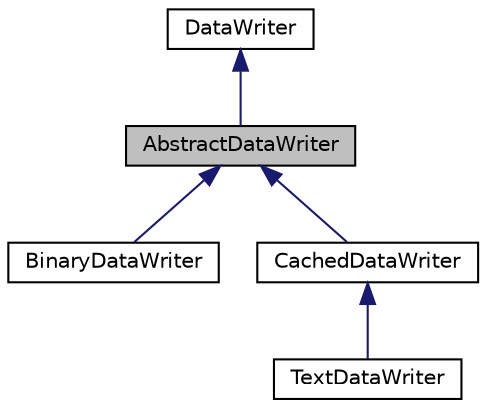 digraph "AbstractDataWriter"
{
 // INTERACTIVE_SVG=YES
  bgcolor="transparent";
  edge [fontname="Helvetica",fontsize="10",labelfontname="Helvetica",labelfontsize="10"];
  node [fontname="Helvetica",fontsize="10",shape=record];
  Node0 [label="AbstractDataWriter",height=0.2,width=0.4,color="black", fillcolor="grey75", style="filled", fontcolor="black"];
  Node1 -> Node0 [dir="back",color="midnightblue",fontsize="10",style="solid",fontname="Helvetica"];
  Node1 [label="DataWriter",height=0.2,width=0.4,color="black",URL="$db/df2/interfaceumontreal_1_1ssj_1_1util_1_1io_1_1DataWriter.html",tooltip="Data writer interface. "];
  Node0 -> Node2 [dir="back",color="midnightblue",fontsize="10",style="solid",fontname="Helvetica"];
  Node2 [label="BinaryDataWriter",height=0.2,width=0.4,color="black",URL="$d9/dc0/classumontreal_1_1ssj_1_1util_1_1io_1_1BinaryDataWriter.html",tooltip="Binary data writer. "];
  Node0 -> Node3 [dir="back",color="midnightblue",fontsize="10",style="solid",fontname="Helvetica"];
  Node3 [label="CachedDataWriter",height=0.2,width=0.4,color="black",URL="$d3/d2e/classumontreal_1_1ssj_1_1util_1_1io_1_1CachedDataWriter.html",tooltip="This abstract class implements shared functionality for data writers that store all fields in memory ..."];
  Node3 -> Node4 [dir="back",color="midnightblue",fontsize="10",style="solid",fontname="Helvetica"];
  Node4 [label="TextDataWriter",height=0.2,width=0.4,color="black",URL="$dd/daf/classumontreal_1_1ssj_1_1util_1_1io_1_1TextDataWriter.html",tooltip="Text data writer. "];
}
